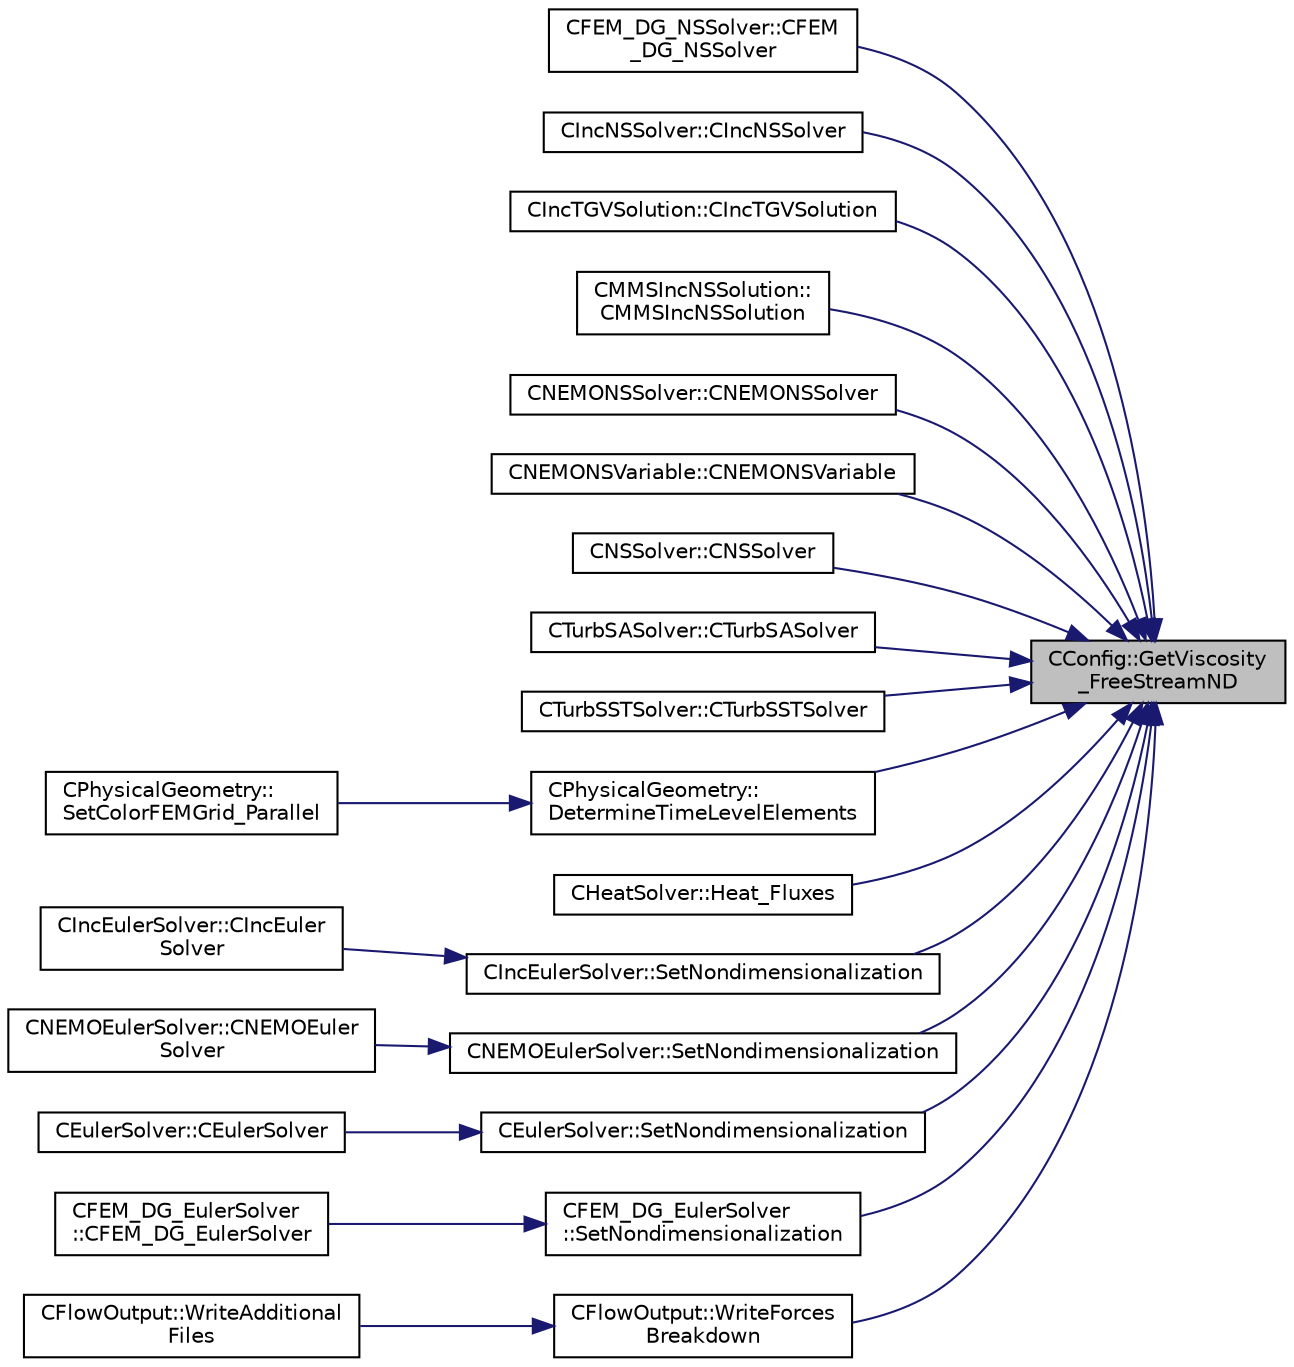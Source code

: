 digraph "CConfig::GetViscosity_FreeStreamND"
{
 // LATEX_PDF_SIZE
  edge [fontname="Helvetica",fontsize="10",labelfontname="Helvetica",labelfontsize="10"];
  node [fontname="Helvetica",fontsize="10",shape=record];
  rankdir="RL";
  Node1 [label="CConfig::GetViscosity\l_FreeStreamND",height=0.2,width=0.4,color="black", fillcolor="grey75", style="filled", fontcolor="black",tooltip="Get the value of the non-dimensionalized freestream viscosity."];
  Node1 -> Node2 [dir="back",color="midnightblue",fontsize="10",style="solid",fontname="Helvetica"];
  Node2 [label="CFEM_DG_NSSolver::CFEM\l_DG_NSSolver",height=0.2,width=0.4,color="black", fillcolor="white", style="filled",URL="$classCFEM__DG__NSSolver.html#ac5a18ef33fc677c41a8f25d05eea1318",tooltip=" "];
  Node1 -> Node3 [dir="back",color="midnightblue",fontsize="10",style="solid",fontname="Helvetica"];
  Node3 [label="CIncNSSolver::CIncNSSolver",height=0.2,width=0.4,color="black", fillcolor="white", style="filled",URL="$classCIncNSSolver.html#a82152ac7e91fb1c5c073d98a1f08e2aa",tooltip="Constructor of the class."];
  Node1 -> Node4 [dir="back",color="midnightblue",fontsize="10",style="solid",fontname="Helvetica"];
  Node4 [label="CIncTGVSolution::CIncTGVSolution",height=0.2,width=0.4,color="black", fillcolor="white", style="filled",URL="$classCIncTGVSolution.html#a3ea2bca3a8d759b093049d71d69e5e33",tooltip=" "];
  Node1 -> Node5 [dir="back",color="midnightblue",fontsize="10",style="solid",fontname="Helvetica"];
  Node5 [label="CMMSIncNSSolution::\lCMMSIncNSSolution",height=0.2,width=0.4,color="black", fillcolor="white", style="filled",URL="$classCMMSIncNSSolution.html#aceb30a97e941b06932d2dab5145f5333",tooltip=" "];
  Node1 -> Node6 [dir="back",color="midnightblue",fontsize="10",style="solid",fontname="Helvetica"];
  Node6 [label="CNEMONSSolver::CNEMONSSolver",height=0.2,width=0.4,color="black", fillcolor="white", style="filled",URL="$classCNEMONSSolver.html#afddd3d39c6dedc633b2651c087bc68ea",tooltip=" "];
  Node1 -> Node7 [dir="back",color="midnightblue",fontsize="10",style="solid",fontname="Helvetica"];
  Node7 [label="CNEMONSVariable::CNEMONSVariable",height=0.2,width=0.4,color="black", fillcolor="white", style="filled",URL="$classCNEMONSVariable.html#aeb0da11e0f3014cff95a9238fe5acae3",tooltip="Constructor of the class."];
  Node1 -> Node8 [dir="back",color="midnightblue",fontsize="10",style="solid",fontname="Helvetica"];
  Node8 [label="CNSSolver::CNSSolver",height=0.2,width=0.4,color="black", fillcolor="white", style="filled",URL="$classCNSSolver.html#a2a8ad49c42b4546696e631cf44b7788b",tooltip=" "];
  Node1 -> Node9 [dir="back",color="midnightblue",fontsize="10",style="solid",fontname="Helvetica"];
  Node9 [label="CTurbSASolver::CTurbSASolver",height=0.2,width=0.4,color="black", fillcolor="white", style="filled",URL="$classCTurbSASolver.html#a06a8b09d1563dd48f364ff6e97c25cd8",tooltip="Constructor."];
  Node1 -> Node10 [dir="back",color="midnightblue",fontsize="10",style="solid",fontname="Helvetica"];
  Node10 [label="CTurbSSTSolver::CTurbSSTSolver",height=0.2,width=0.4,color="black", fillcolor="white", style="filled",URL="$classCTurbSSTSolver.html#a84beba65418c7c2ca4f4843b989b360a",tooltip="Constructor."];
  Node1 -> Node11 [dir="back",color="midnightblue",fontsize="10",style="solid",fontname="Helvetica"];
  Node11 [label="CPhysicalGeometry::\lDetermineTimeLevelElements",height=0.2,width=0.4,color="black", fillcolor="white", style="filled",URL="$classCPhysicalGeometry.html#a18f63cc49f7dc20241a0599ad1426ba8",tooltip="Determine the time level of the elements when time accurate local time stepping is employed."];
  Node11 -> Node12 [dir="back",color="midnightblue",fontsize="10",style="solid",fontname="Helvetica"];
  Node12 [label="CPhysicalGeometry::\lSetColorFEMGrid_Parallel",height=0.2,width=0.4,color="black", fillcolor="white", style="filled",URL="$classCPhysicalGeometry.html#a0a1295415b0ff3105673f5733682e151",tooltip="Set the domains for FEM grid partitioning using ParMETIS."];
  Node1 -> Node13 [dir="back",color="midnightblue",fontsize="10",style="solid",fontname="Helvetica"];
  Node13 [label="CHeatSolver::Heat_Fluxes",height=0.2,width=0.4,color="black", fillcolor="white", style="filled",URL="$classCHeatSolver.html#a447eade2ad3bd715f4357e89dc31ec7d",tooltip="Evaluate heat-flux related objectives."];
  Node1 -> Node14 [dir="back",color="midnightblue",fontsize="10",style="solid",fontname="Helvetica"];
  Node14 [label="CIncEulerSolver::SetNondimensionalization",height=0.2,width=0.4,color="black", fillcolor="white", style="filled",URL="$classCIncEulerSolver.html#a2cffaa24417cb3803d36d38b3874d6d0",tooltip="Set the solver nondimensionalization."];
  Node14 -> Node15 [dir="back",color="midnightblue",fontsize="10",style="solid",fontname="Helvetica"];
  Node15 [label="CIncEulerSolver::CIncEuler\lSolver",height=0.2,width=0.4,color="black", fillcolor="white", style="filled",URL="$classCIncEulerSolver.html#a2a0c72c1d1d79e45c69da03e01f6281a",tooltip="Constructor of the class."];
  Node1 -> Node16 [dir="back",color="midnightblue",fontsize="10",style="solid",fontname="Helvetica"];
  Node16 [label="CNEMOEulerSolver::SetNondimensionalization",height=0.2,width=0.4,color="black", fillcolor="white", style="filled",URL="$classCNEMOEulerSolver.html#ad23673d38da9e895e4802b6d4d000c1b",tooltip="Set the fluid solver nondimensionalization."];
  Node16 -> Node17 [dir="back",color="midnightblue",fontsize="10",style="solid",fontname="Helvetica"];
  Node17 [label="CNEMOEulerSolver::CNEMOEuler\lSolver",height=0.2,width=0.4,color="black", fillcolor="white", style="filled",URL="$classCNEMOEulerSolver.html#a192d56e184ee19ad0b0dd3282b74f1e6",tooltip="Contructor of the class."];
  Node1 -> Node18 [dir="back",color="midnightblue",fontsize="10",style="solid",fontname="Helvetica"];
  Node18 [label="CEulerSolver::SetNondimensionalization",height=0.2,width=0.4,color="black", fillcolor="white", style="filled",URL="$classCEulerSolver.html#a1c633d6e77fefb2e76308e2ba0af0c2c",tooltip="Set the solver nondimensionalization."];
  Node18 -> Node19 [dir="back",color="midnightblue",fontsize="10",style="solid",fontname="Helvetica"];
  Node19 [label="CEulerSolver::CEulerSolver",height=0.2,width=0.4,color="black", fillcolor="white", style="filled",URL="$classCEulerSolver.html#acb987947b2e76a9900605cb5fee72460",tooltip="Main constructor of this class."];
  Node1 -> Node20 [dir="back",color="midnightblue",fontsize="10",style="solid",fontname="Helvetica"];
  Node20 [label="CFEM_DG_EulerSolver\l::SetNondimensionalization",height=0.2,width=0.4,color="black", fillcolor="white", style="filled",URL="$classCFEM__DG__EulerSolver.html#a31316dc2fe564329d9bb372961b10a3a",tooltip="Set the fluid solver nondimensionalization."];
  Node20 -> Node21 [dir="back",color="midnightblue",fontsize="10",style="solid",fontname="Helvetica"];
  Node21 [label="CFEM_DG_EulerSolver\l::CFEM_DG_EulerSolver",height=0.2,width=0.4,color="black", fillcolor="white", style="filled",URL="$classCFEM__DG__EulerSolver.html#a70d30ef9e7cd7620d54ec73f4b1ed28c",tooltip=" "];
  Node1 -> Node22 [dir="back",color="midnightblue",fontsize="10",style="solid",fontname="Helvetica"];
  Node22 [label="CFlowOutput::WriteForces\lBreakdown",height=0.2,width=0.4,color="black", fillcolor="white", style="filled",URL="$classCFlowOutput.html#aff6a6f11c9f53f559bab9ca94b21cd2a",tooltip="Write the forces breakdown file."];
  Node22 -> Node23 [dir="back",color="midnightblue",fontsize="10",style="solid",fontname="Helvetica"];
  Node23 [label="CFlowOutput::WriteAdditional\lFiles",height=0.2,width=0.4,color="black", fillcolor="white", style="filled",URL="$classCFlowOutput.html#aaac3fb7b2575967b157c306065ab1ea8",tooltip="Write any additional files defined for the current solver."];
}
